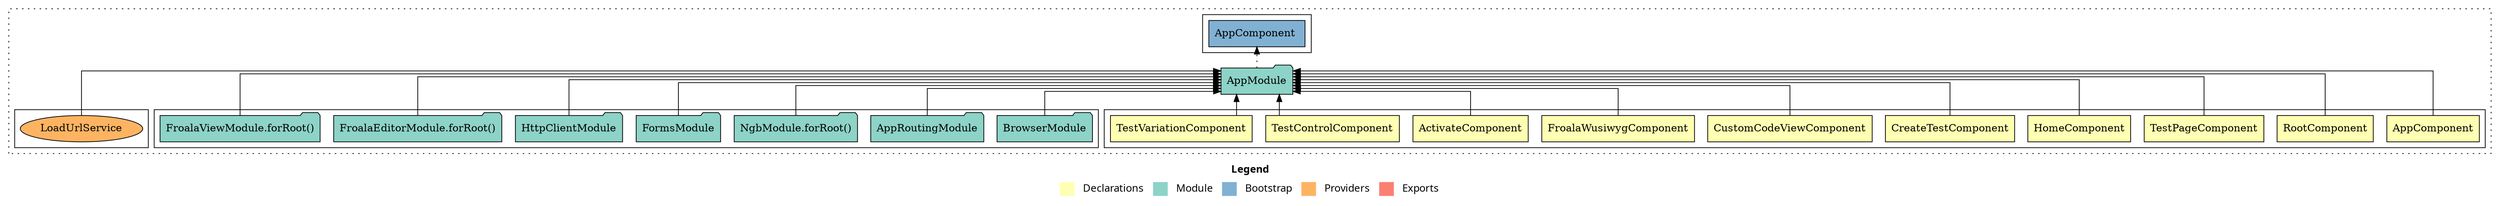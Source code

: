 digraph dependencies { node [shape="rect", style="filled", colorscheme=set312]; ranksep=0.4; compound=false; remincross=true; splines=true; splines=ortho; rankdir=LR; rankdir=TB; rankdir=BT; label=<<table BORDER="0"> <tr> <td colspan="5" align="center"><b>Legend</b></td> </tr> <tr> <td> <table BORDER="0"> <tr> <td bgcolor="#ffffb3" width="20"></td> <td>  Declarations</td> </tr> </table> </td> <td> <table BORDER="0"> <tr> <td bgcolor="#8dd3c7" width="20"></td> <td>  Module</td> </tr> </table> </td> <td> <table BORDER="0"> <tr> <td bgcolor="#80b1d3" width="20"></td> <td>  Bootstrap</td> </tr> </table> </td> <td> <table BORDER="0"> <tr> <td bgcolor="#fdb462" width="20"></td> <td>  Providers</td> </tr> </table> </td> <td> <table BORDER="0"> <tr> <td bgcolor="#fb8072" width="20"></td> <td>  Exports</td> </tr> </table> </td> </tr></table>>; ratio=compress; fontname="sans-serif";  subgraph "cluster_AppModule" { label=""; style="dotted";node [shape="folder", fillcolor=1]; subgraph cluster_AppModule_declarations { style="solid";node [style="filled", shape="rect"]; node [fillcolor=2]; "AppComponent"; node [fillcolor=2]; "RootComponent"; node [fillcolor=2]; "TestPageComponent"; node [fillcolor=2]; "HomeComponent"; node [fillcolor=2]; "CreateTestComponent"; node [fillcolor=2]; "CustomCodeViewComponent"; node [fillcolor=2]; "FroalaWusiwygComponent"; node [fillcolor=2]; "ActivateComponent"; node [fillcolor=2]; "TestControlComponent"; node [fillcolor=2]; "TestVariationComponent"; }  "AppComponent" -> "AppModule" [style="solid", lhead="cluster_AppModule" ltail="cluster_AppModule_declarations"]; subgraph "cluster_AppModule_AppComponent_providers" { style="solid";  }  "RootComponent" -> "AppModule" [style="solid", lhead="cluster_AppModule" ltail="cluster_AppModule_declarations"]; subgraph "cluster_AppModule_RootComponent_providers" { style="solid";  }  "TestPageComponent" -> "AppModule" [style="solid", lhead="cluster_AppModule" ltail="cluster_AppModule_declarations"]; subgraph "cluster_AppModule_TestPageComponent_providers" { style="solid";  }  "HomeComponent" -> "AppModule" [style="solid", lhead="cluster_AppModule" ltail="cluster_AppModule_declarations"]; subgraph "cluster_AppModule_HomeComponent_providers" { style="solid";  }  "CreateTestComponent" -> "AppModule" [style="solid", lhead="cluster_AppModule" ltail="cluster_AppModule_declarations"]; subgraph "cluster_AppModule_CreateTestComponent_providers" { style="solid";  }  "CustomCodeViewComponent" -> "AppModule" [style="solid", lhead="cluster_AppModule" ltail="cluster_AppModule_declarations"]; subgraph "cluster_AppModule_CustomCodeViewComponent_providers" { style="solid";  }  "FroalaWusiwygComponent" -> "AppModule" [style="solid", lhead="cluster_AppModule" ltail="cluster_AppModule_declarations"]; subgraph "cluster_AppModule_FroalaWusiwygComponent_providers" { style="solid";  }  "ActivateComponent" -> "AppModule" [style="solid", lhead="cluster_AppModule" ltail="cluster_AppModule_declarations"]; subgraph "cluster_AppModule_ActivateComponent_providers" { style="solid";  }  "TestControlComponent" -> "AppModule" [style="solid", lhead="cluster_AppModule" ltail="cluster_AppModule_declarations"]; subgraph "cluster_AppModule_TestControlComponent_providers" { style="solid";  }  "TestVariationComponent" -> "AppModule" [style="solid", lhead="cluster_AppModule" ltail="cluster_AppModule_declarations"]; subgraph "cluster_AppModule_TestVariationComponent_providers" { style="solid";  }    subgraph cluster_AppModule_imports { style="solid"; node [style="filled", fillcolor=1, shape="rect"];    "BrowserModule" [label="BrowserModule", shape="folder"];    "AppRoutingModule" [label="AppRoutingModule", shape="folder"];    "NgbModule.forRoot()" [label="NgbModule.forRoot()", shape="folder"];    "FormsModule" [label="FormsModule", shape="folder"];    "HttpClientModule" [label="HttpClientModule", shape="folder"];    "FroalaEditorModule.forRoot()" [label="FroalaEditorModule.forRoot()", shape="folder"];    "FroalaViewModule.forRoot()" [label="FroalaViewModule.forRoot()", shape="folder"];   }    "BrowserModule" -> "AppModule" [lhead="cluster_AppModule", ltail="cluster_AppModule_imports"];    "AppRoutingModule" -> "AppModule" [lhead="cluster_AppModule", ltail="cluster_AppModule_imports"];    "NgbModule.forRoot()" -> "AppModule" [lhead="cluster_AppModule", ltail="cluster_AppModule_imports"];    "FormsModule" -> "AppModule" [lhead="cluster_AppModule", ltail="cluster_AppModule_imports"];    "HttpClientModule" -> "AppModule" [lhead="cluster_AppModule", ltail="cluster_AppModule_imports"];    "FroalaEditorModule.forRoot()" -> "AppModule" [lhead="cluster_AppModule", ltail="cluster_AppModule_imports"];    "FroalaViewModule.forRoot()" -> "AppModule" [lhead="cluster_AppModule", ltail="cluster_AppModule_imports"];     subgraph cluster_AppModule_exports { style="solid";node [style="filled", fillcolor=4, shape="rect"];}    subgraph cluster_AppModule_bootstrap { style="solid"; node [style="filled", fillcolor=5, shape="rect"];  "AppComponent " [label="AppComponent ", shape="rect"]  }  "AppModule" -> "AppComponent " [style="dotted", lhead="cluster_AppModule_bootstrap" ltail="cluster_AppModule"];    subgraph cluster_AppModule_providers { style="solid"; node [style="filled", fillcolor=6, shape="rect"];    "LoadUrlService" [label="LoadUrlService", shape="oval"];   }    "LoadUrlService" -> "AppModule" [lhead="cluster_AppModule", ltail="cluster_AppModule_providers"];     }  }